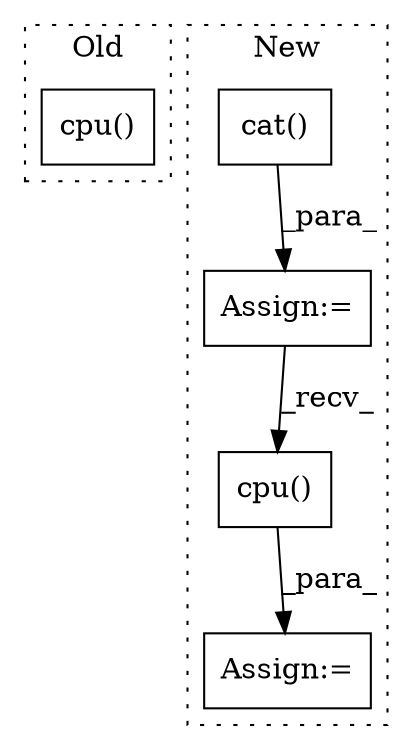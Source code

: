 digraph G {
subgraph cluster0 {
1 [label="cpu()" a="75" s="6033" l="27" shape="box"];
label = "Old";
style="dotted";
}
subgraph cluster1 {
2 [label="cat()" a="75" s="7135,7151" l="10,8" shape="box"];
3 [label="Assign:=" a="68" s="7177" l="3" shape="box"];
4 [label="Assign:=" a="68" s="7132" l="3" shape="box"];
5 [label="cpu()" a="75" s="7180" l="7" shape="box"];
label = "New";
style="dotted";
}
2 -> 4 [label="_para_"];
4 -> 5 [label="_recv_"];
5 -> 3 [label="_para_"];
}